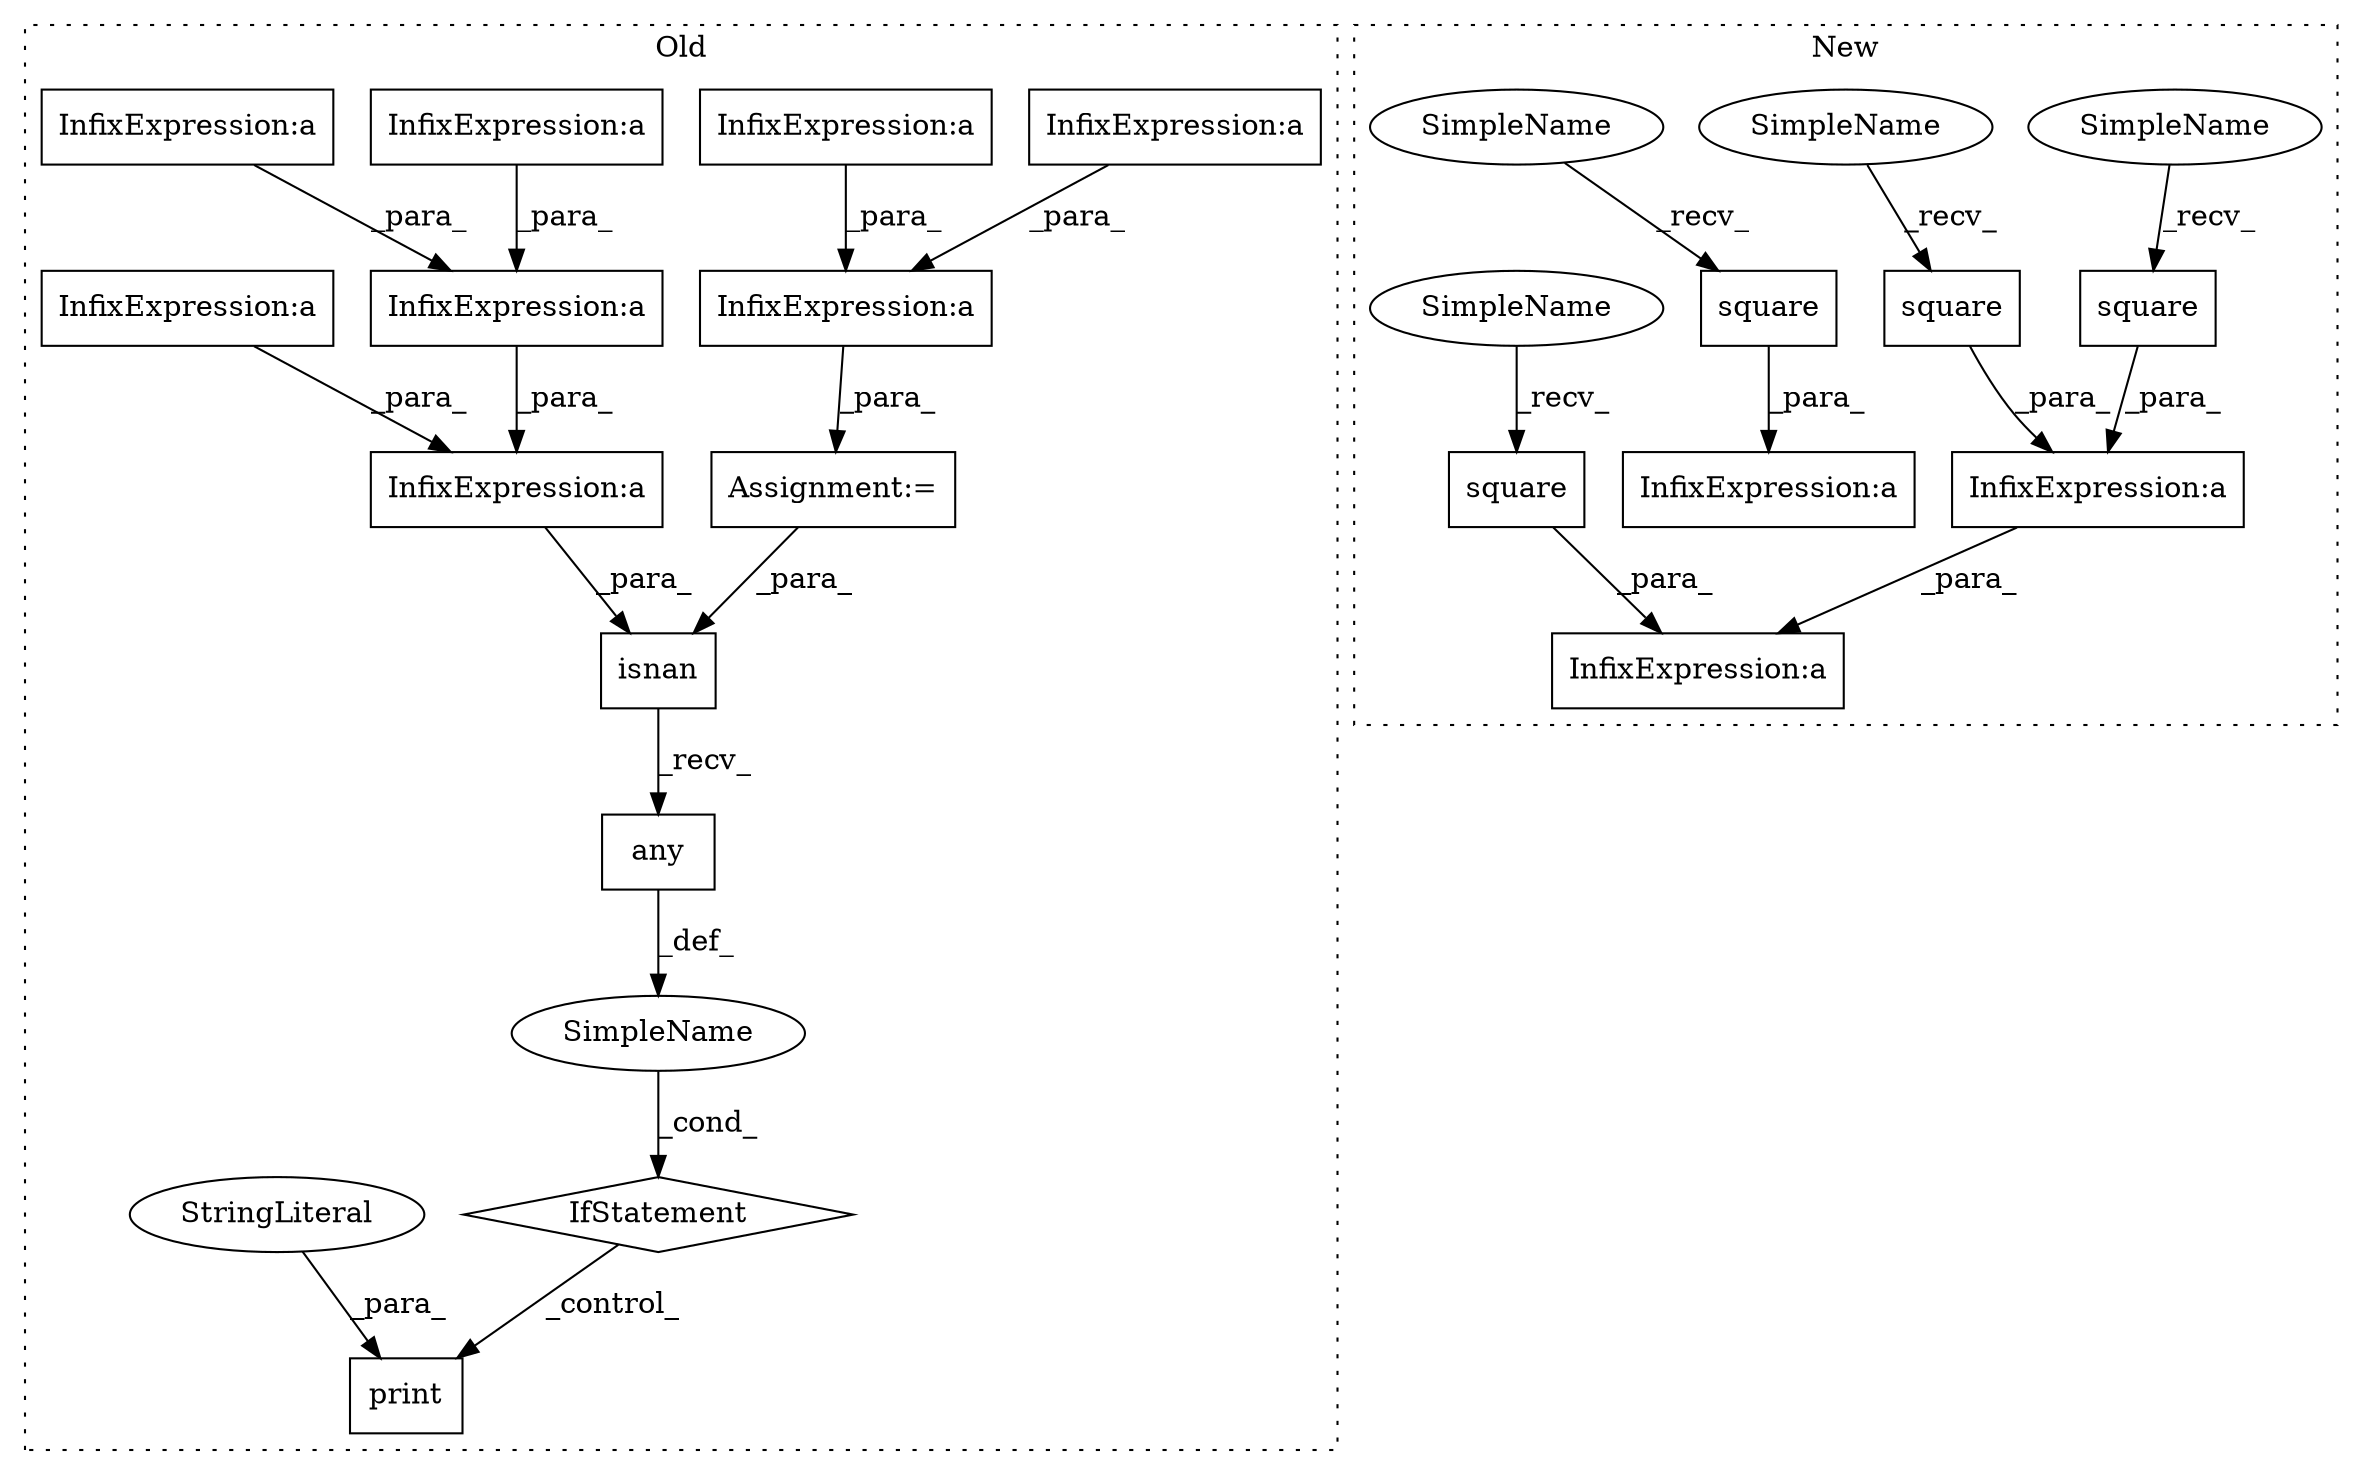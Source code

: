 digraph G {
subgraph cluster0 {
1 [label="isnan" a="32" s="7066,7076" l="6,1" shape="box"];
3 [label="InfixExpression:a" a="27" s="6608" l="3" shape="box"];
4 [label="InfixExpression:a" a="27" s="6747" l="3" shape="box"];
5 [label="InfixExpression:a" a="27" s="6755" l="3" shape="box"];
6 [label="InfixExpression:a" a="27" s="6599" l="3" shape="box"];
7 [label="InfixExpression:a" a="27" s="6772" l="3" shape="box"];
8 [label="InfixExpression:a" a="27" s="6763" l="3" shape="box"];
12 [label="InfixExpression:a" a="27" s="6780" l="3" shape="box"];
13 [label="InfixExpression:a" a="27" s="6571" l="3" shape="box"];
14 [label="print" a="32" s="7093,7105" l="6,1" shape="box"];
15 [label="SimpleName" a="42" s="" l="" shape="ellipse"];
16 [label="IfStatement" a="25" s="7056,7083" l="4,2" shape="diamond"];
20 [label="StringLiteral" a="45" s="7099" l="6" shape="ellipse"];
21 [label="Assignment:=" a="7" s="6562" l="1" shape="box"];
22 [label="any" a="32" s="7078" l="5" shape="box"];
label = "Old";
style="dotted";
}
subgraph cluster1 {
2 [label="square" a="32" s="6592,6604" l="7,1" shape="box"];
9 [label="InfixExpression:a" a="27" s="6583" l="3" shape="box"];
10 [label="InfixExpression:a" a="27" s="6606" l="3" shape="box"];
11 [label="square" a="32" s="6615,6627" l="7,1" shape="box"];
17 [label="square" a="32" s="6734,6745" l="7,1" shape="box"];
18 [label="InfixExpression:a" a="27" s="6725" l="3" shape="box"];
19 [label="square" a="32" s="6570,6582" l="7,1" shape="box"];
23 [label="SimpleName" a="42" s="6586" l="5" shape="ellipse"];
24 [label="SimpleName" a="42" s="6728" l="5" shape="ellipse"];
25 [label="SimpleName" a="42" s="6564" l="5" shape="ellipse"];
26 [label="SimpleName" a="42" s="6609" l="5" shape="ellipse"];
label = "New";
style="dotted";
}
1 -> 22 [label="_recv_"];
2 -> 9 [label="_para_"];
3 -> 6 [label="_para_"];
4 -> 5 [label="_para_"];
5 -> 7 [label="_para_"];
6 -> 21 [label="_para_"];
7 -> 1 [label="_para_"];
8 -> 5 [label="_para_"];
9 -> 10 [label="_para_"];
11 -> 10 [label="_para_"];
12 -> 7 [label="_para_"];
13 -> 6 [label="_para_"];
15 -> 16 [label="_cond_"];
16 -> 14 [label="_control_"];
17 -> 18 [label="_para_"];
19 -> 9 [label="_para_"];
20 -> 14 [label="_para_"];
21 -> 1 [label="_para_"];
22 -> 15 [label="_def_"];
23 -> 2 [label="_recv_"];
24 -> 17 [label="_recv_"];
25 -> 19 [label="_recv_"];
26 -> 11 [label="_recv_"];
}